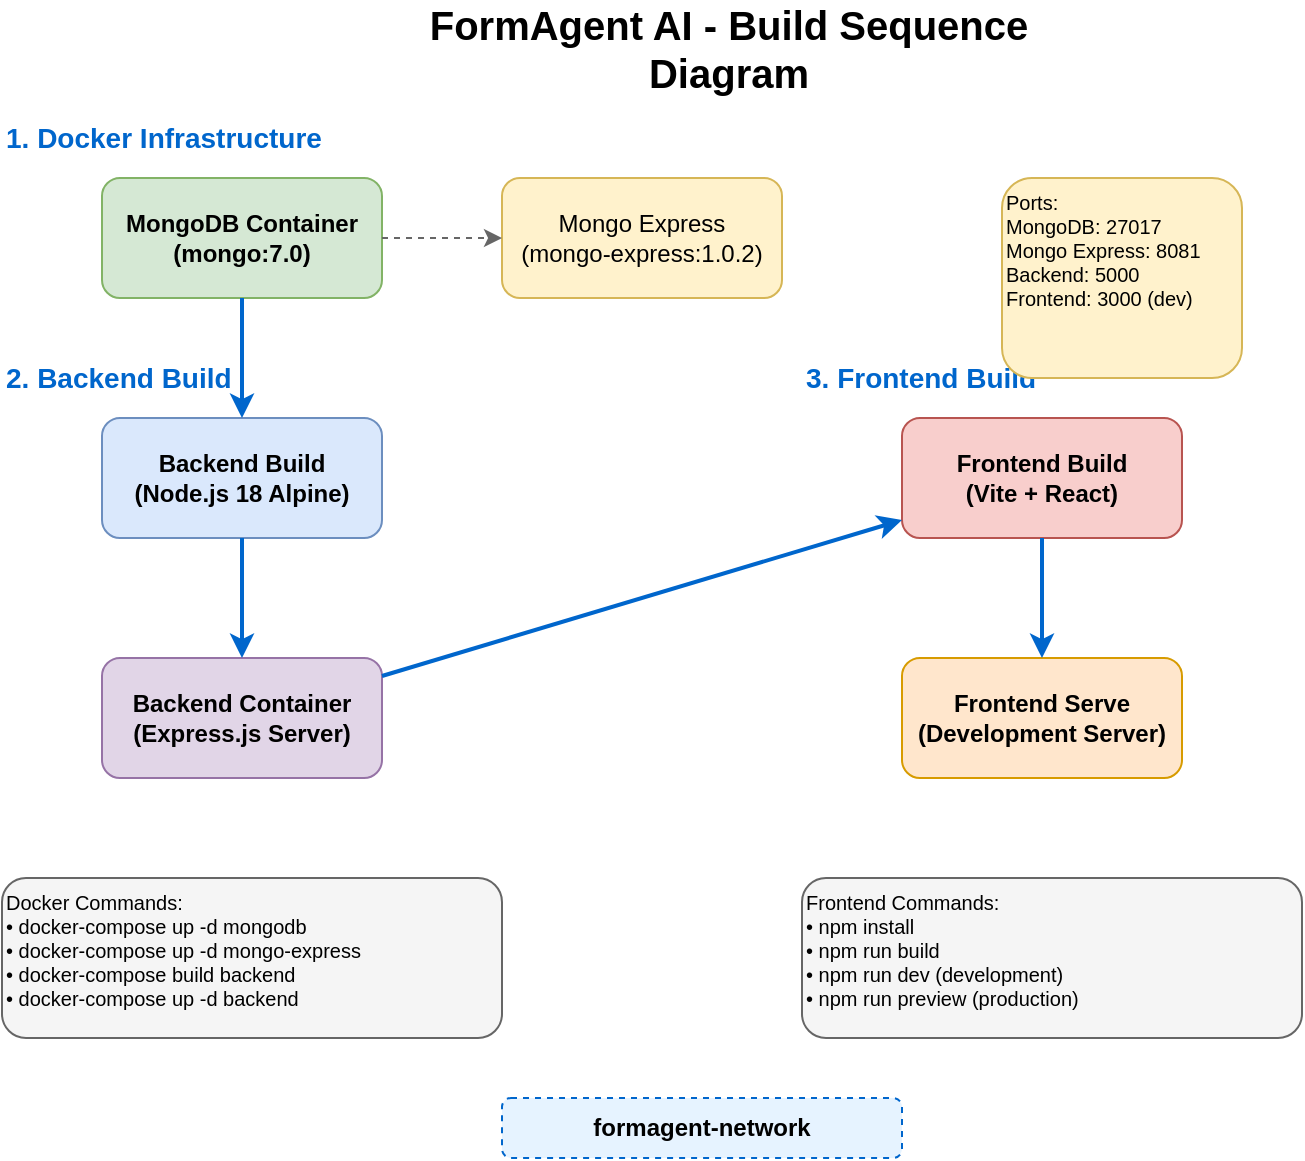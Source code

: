 <mxfile version="24.7.14" type="device">
  <diagram name="Build-Sequence" id="build-sequence-diagram">
    <mxGraphModel dx="1422" dy="794" grid="1" gridSize="10" guides="1" tooltips="1" connect="1" arrows="1" fold="1" page="1" pageScale="1" pageWidth="827" pageHeight="1169" math="0" shadow="0">
      <root>
        <mxCell id="0" />
        <mxCell id="1" parent="0" />
        
        <!-- Title -->
        <mxCell id="title" value="FormAgent AI - Build Sequence Diagram" style="text;html=1;strokeColor=none;fillColor=none;align=center;verticalAlign=middle;whiteSpace=wrap;rounded=0;fontSize=20;fontStyle=1;" vertex="1" parent="1">
          <mxGeometry x="250" y="20" width="327" height="30" as="geometry" />
        </mxCell>

        <!-- Database Layer -->
        <mxCell id="mongo-container" value="MongoDB Container&#xa;(mongo:7.0)" style="rounded=1;whiteSpace=wrap;html=1;fillColor=#d5e8d4;strokeColor=#82b366;fontSize=12;fontStyle=1;" vertex="1" parent="1">
          <mxGeometry x="100" y="100" width="140" height="60" as="geometry" />
        </mxCell>

        <!-- Mongo Express -->
        <mxCell id="mongo-express" value="Mongo Express&#xa;(mongo-express:1.0.2)" style="rounded=1;whiteSpace=wrap;html=1;fillColor=#fff2cc;strokeColor=#d6b656;fontSize=12;" vertex="1" parent="1">
          <mxGeometry x="300" y="100" width="140" height="60" as="geometry" />
        </mxCell>

        <!-- Backend Build -->
        <mxCell id="backend-build" value="Backend Build&#xa;(Node.js 18 Alpine)" style="rounded=1;whiteSpace=wrap;html=1;fillColor=#dae8fc;strokeColor=#6c8ebf;fontSize=12;fontStyle=1;" vertex="1" parent="1">
          <mxGeometry x="100" y="220" width="140" height="60" as="geometry" />
        </mxCell>

        <!-- Backend Container -->
        <mxCell id="backend-container" value="Backend Container&#xa;(Express.js Server)" style="rounded=1;whiteSpace=wrap;html=1;fillColor=#e1d5e7;strokeColor=#9673a6;fontSize=12;fontStyle=1;" vertex="1" parent="1">
          <mxGeometry x="100" y="340" width="140" height="60" as="geometry" />
        </mxCell>

        <!-- Frontend Build -->
        <mxCell id="frontend-build" value="Frontend Build&#xa;(Vite + React)" style="rounded=1;whiteSpace=wrap;html=1;fillColor=#f8cecc;strokeColor=#b85450;fontSize=12;fontStyle=1;" vertex="1" parent="1">
          <mxGeometry x="500" y="220" width="140" height="60" as="geometry" />
        </mxCell>

        <!-- Frontend Serve -->
        <mxCell id="frontend-serve" value="Frontend Serve&#xa;(Development Server)" style="rounded=1;whiteSpace=wrap;html=1;fillColor=#ffe6cc;strokeColor=#d79b00;fontSize=12;fontStyle=1;" vertex="1" parent="1">
          <mxGeometry x="500" y="340" width="140" height="60" as="geometry" />
        </mxCell>

        <!-- Build Steps -->
        <mxCell id="step1" value="1. Docker Infrastructure" style="text;html=1;strokeColor=none;fillColor=none;align=left;verticalAlign=middle;whiteSpace=wrap;rounded=0;fontSize=14;fontStyle=1;fontColor=#0066cc;" vertex="1" parent="1">
          <mxGeometry x="50" y="70" width="180" height="20" as="geometry" />
        </mxCell>

        <mxCell id="step2" value="2. Backend Build" style="text;html=1;strokeColor=none;fillColor=none;align=left;verticalAlign=middle;whiteSpace=wrap;rounded=0;fontSize=14;fontStyle=1;fontColor=#0066cc;" vertex="1" parent="1">
          <mxGeometry x="50" y="190" width="120" height="20" as="geometry" />
        </mxCell>

        <mxCell id="step3" value="3. Frontend Build" style="text;html=1;strokeColor=none;fillColor=none;align=left;verticalAlign=middle;whiteSpace=wrap;rounded=0;fontSize=14;fontStyle=1;fontColor=#0066cc;" vertex="1" parent="1">
          <mxGeometry x="450" y="190" width="120" height="20" as="geometry" />
        </mxCell>

        <!-- Arrows for sequence -->
        <mxCell id="arrow1" value="" style="endArrow=classic;html=1;rounded=0;strokeWidth=2;strokeColor=#0066cc;" edge="1" parent="1" source="mongo-container" target="backend-build">
          <mxGeometry width="50" height="50" relative="1" as="geometry">
            <mxPoint x="170" y="180" as="sourcePoint" />
            <mxPoint x="220" y="130" as="targetPoint" />
          </mxGeometry>
        </mxCell>

        <mxCell id="arrow2" value="" style="endArrow=classic;html=1;rounded=0;strokeWidth=2;strokeColor=#0066cc;" edge="1" parent="1" source="backend-build" target="backend-container">
          <mxGeometry width="50" height="50" relative="1" as="geometry">
            <mxPoint x="170" y="300" as="sourcePoint" />
            <mxPoint x="220" y="250" as="targetPoint" />
          </mxGeometry>
        </mxCell>

        <mxCell id="arrow3" value="" style="endArrow=classic;html=1;rounded=0;strokeWidth=2;strokeColor=#0066cc;" edge="1" parent="1" source="backend-container" target="frontend-build">
          <mxGeometry width="50" height="50" relative="1" as="geometry">
            <mxPoint x="250" y="370" as="sourcePoint" />
            <mxPoint x="490" y="250" as="targetPoint" />
          </mxGeometry>
        </mxCell>

        <mxCell id="arrow4" value="" style="endArrow=classic;html=1;rounded=0;strokeWidth=2;strokeColor=#0066cc;" edge="1" parent="1" source="frontend-build" target="frontend-serve">
          <mxGeometry width="50" height="50" relative="1" as="geometry">
            <mxPoint x="570" y="300" as="sourcePoint" />
            <mxPoint x="620" y="250" as="targetPoint" />
          </mxGeometry>
        </mxCell>

        <!-- Dependency arrow from mongo to mongo-express -->
        <mxCell id="mongo-dependency" value="" style="endArrow=classic;html=1;rounded=0;strokeWidth=1;strokeColor=#666666;dashed=1;" edge="1" parent="1" source="mongo-container" target="mongo-express">
          <mxGeometry width="50" height="50" relative="1" as="geometry">
            <mxPoint x="250" y="130" as="sourcePoint" />
            <mxPoint x="300" y="130" as="targetPoint" />
          </mxGeometry>
        </mxCell>

        <!-- Build commands and details -->
        <mxCell id="docker-commands" value="Docker Commands:&#xa;• docker-compose up -d mongodb&#xa;• docker-compose up -d mongo-express&#xa;• docker-compose build backend&#xa;• docker-compose up -d backend" style="rounded=1;whiteSpace=wrap;html=1;fillColor=#f5f5f5;strokeColor=#666666;fontSize=10;align=left;verticalAlign=top;" vertex="1" parent="1">
          <mxGeometry x="50" y="450" width="250" height="80" as="geometry" />
        </mxCell>

        <mxCell id="frontend-commands" value="Frontend Commands:&#xa;• npm install&#xa;• npm run build&#xa;• npm run dev (development)&#xa;• npm run preview (production)" style="rounded=1;whiteSpace=wrap;html=1;fillColor=#f5f5f5;strokeColor=#666666;fontSize=10;align=left;verticalAlign=top;" vertex="1" parent="1">
          <mxGeometry x="450" y="450" width="250" height="80" as="geometry" />
        </mxCell>

        <!-- Network connections -->
        <mxCell id="network" value="formagent-network" style="rounded=1;whiteSpace=wrap;html=1;fillColor=#e6f3ff;strokeColor=#0066cc;fontSize=12;fontStyle=1;dashed=1;" vertex="1" parent="1">
          <mxGeometry x="300" y="560" width="200" height="30" as="geometry" />
        </mxCell>

        <!-- Ports information -->
        <mxCell id="ports-info" value="Ports:&#xa;MongoDB: 27017&#xa;Mongo Express: 8081&#xa;Backend: 5000&#xa;Frontend: 3000 (dev)" style="rounded=1;whiteSpace=wrap;html=1;fillColor=#fff2cc;strokeColor=#d6b656;fontSize=10;align=left;verticalAlign=top;" vertex="1" parent="1">
          <mxGeometry x="550" y="100" width="120" height="100" as="geometry" />
        </mxCell>

      </root>
    </mxGraphModel>
  </diagram>
</mxfile>